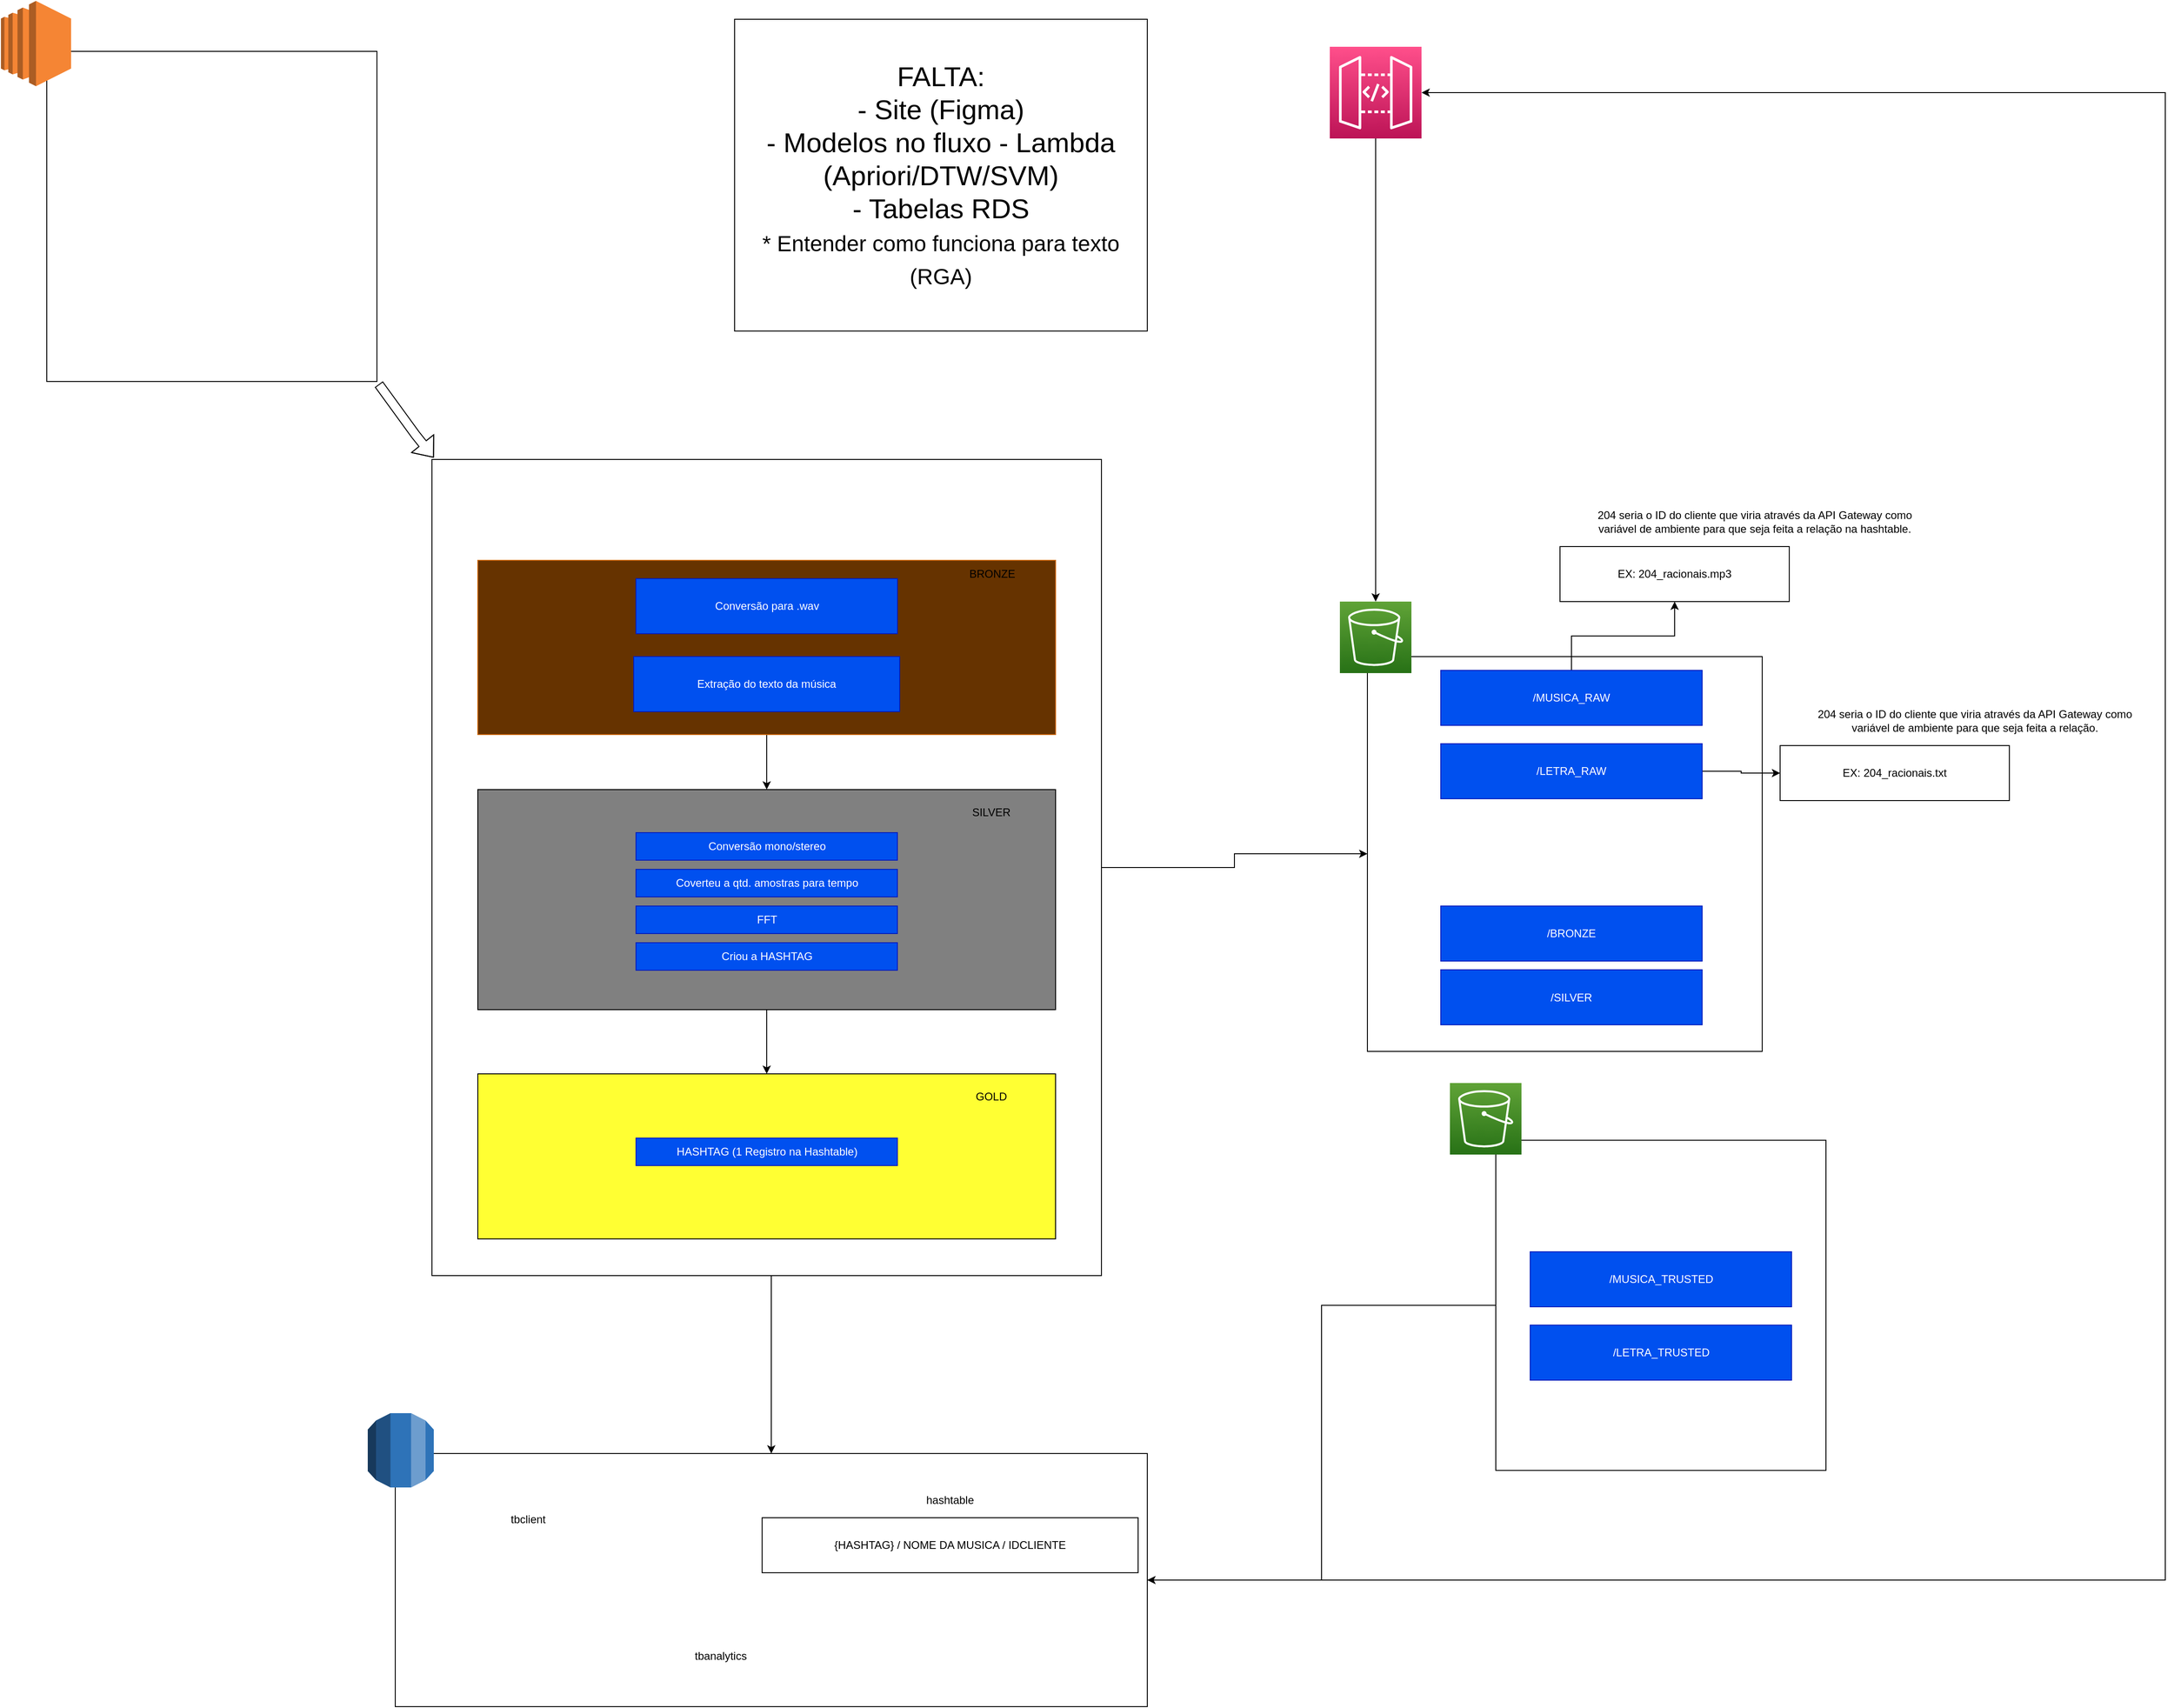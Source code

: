 <mxfile version="24.4.10" type="device">
  <diagram name="Página-1" id="v5zbuf2WOyBBfdB4b8hW">
    <mxGraphModel dx="1652" dy="798" grid="1" gridSize="10" guides="1" tooltips="1" connect="1" arrows="1" fold="1" page="1" pageScale="1" pageWidth="827" pageHeight="1169" math="0" shadow="0">
      <root>
        <mxCell id="0" />
        <mxCell id="1" parent="0" />
        <mxCell id="oydoxWEv9PunjYlYWt40-1" value="" style="whiteSpace=wrap;html=1;aspect=fixed;" parent="1" vertex="1">
          <mxGeometry x="140" y="95" width="360" height="360" as="geometry" />
        </mxCell>
        <mxCell id="oydoxWEv9PunjYlYWt40-2" value="" style="outlineConnect=0;dashed=0;verticalLabelPosition=bottom;verticalAlign=top;align=center;html=1;shape=mxgraph.aws3.ec2;fillColor=#F58534;gradientColor=none;" parent="1" vertex="1">
          <mxGeometry x="90" y="40" width="76.5" height="93" as="geometry" />
        </mxCell>
        <mxCell id="oydoxWEv9PunjYlYWt40-4" value="" style="shape=image;verticalLabelPosition=bottom;labelBackgroundColor=default;verticalAlign=top;aspect=fixed;imageAspect=0;image=https://upload.wikimedia.org/wikipedia/commons/thumb/f/f3/Apache_Spark_logo.svg/1200px-Apache_Spark_logo.svg.png;" parent="1" vertex="1">
          <mxGeometry x="214.07" y="210" width="211.86" height="110" as="geometry" />
        </mxCell>
        <mxCell id="oydoxWEv9PunjYlYWt40-5" value="" style="shape=flexArrow;endArrow=classic;html=1;rounded=0;" parent="1" edge="1">
          <mxGeometry width="50" height="50" relative="1" as="geometry">
            <mxPoint x="502" y="458" as="sourcePoint" />
            <mxPoint x="562" y="538" as="targetPoint" />
            <Array as="points">
              <mxPoint x="542" y="513" />
            </Array>
          </mxGeometry>
        </mxCell>
        <mxCell id="oydoxWEv9PunjYlYWt40-33" style="edgeStyle=orthogonalEdgeStyle;rounded=0;orthogonalLoop=1;jettySize=auto;html=1;" parent="1" source="oydoxWEv9PunjYlYWt40-6" target="oydoxWEv9PunjYlYWt40-27" edge="1">
          <mxGeometry relative="1" as="geometry">
            <Array as="points">
              <mxPoint x="1435" y="985" />
              <mxPoint x="1435" y="970" />
            </Array>
          </mxGeometry>
        </mxCell>
        <mxCell id="oydoxWEv9PunjYlYWt40-36" style="edgeStyle=orthogonalEdgeStyle;rounded=0;orthogonalLoop=1;jettySize=auto;html=1;" parent="1" source="oydoxWEv9PunjYlYWt40-6" target="oydoxWEv9PunjYlYWt40-48" edge="1">
          <mxGeometry relative="1" as="geometry">
            <mxPoint x="925" y="1540.0" as="targetPoint" />
            <Array as="points">
              <mxPoint x="930" y="1480" />
              <mxPoint x="930" y="1480" />
            </Array>
          </mxGeometry>
        </mxCell>
        <mxCell id="oydoxWEv9PunjYlYWt40-6" value="" style="rounded=0;whiteSpace=wrap;html=1;" parent="1" vertex="1">
          <mxGeometry x="560" y="540" width="730" height="890" as="geometry" />
        </mxCell>
        <mxCell id="oydoxWEv9PunjYlYWt40-7" value="" style="shape=image;verticalLabelPosition=bottom;labelBackgroundColor=default;verticalAlign=top;aspect=fixed;imageAspect=0;image=https://upload.wikimedia.org/wikipedia/commons/thumb/f/f3/Apache_Spark_logo.svg/1200px-Apache_Spark_logo.svg.png;" parent="1" vertex="1">
          <mxGeometry x="857.59" y="558" width="134.82" height="70" as="geometry" />
        </mxCell>
        <mxCell id="oydoxWEv9PunjYlYWt40-14" style="edgeStyle=orthogonalEdgeStyle;rounded=0;orthogonalLoop=1;jettySize=auto;html=1;" parent="1" source="oydoxWEv9PunjYlYWt40-8" target="oydoxWEv9PunjYlYWt40-13" edge="1">
          <mxGeometry relative="1" as="geometry" />
        </mxCell>
        <mxCell id="oydoxWEv9PunjYlYWt40-8" value="" style="rounded=0;whiteSpace=wrap;html=1;fillColor=#663300;fontColor=#ffffff;strokeColor=#CC6600;strokeWidth=1;" parent="1" vertex="1">
          <mxGeometry x="610" y="650" width="630" height="190" as="geometry" />
        </mxCell>
        <mxCell id="oydoxWEv9PunjYlYWt40-9" value="Conversão para .wav" style="rounded=0;whiteSpace=wrap;html=1;fillColor=#0050ef;fontColor=#ffffff;strokeColor=#001DBC;" parent="1" vertex="1">
          <mxGeometry x="782.5" y="670" width="285" height="60" as="geometry" />
        </mxCell>
        <mxCell id="oydoxWEv9PunjYlYWt40-11" value="Extração do texto da música" style="rounded=0;whiteSpace=wrap;html=1;fillColor=#0050ef;fontColor=#ffffff;strokeColor=#001DBC;" parent="1" vertex="1">
          <mxGeometry x="780" y="755" width="290" height="60" as="geometry" />
        </mxCell>
        <mxCell id="oydoxWEv9PunjYlYWt40-12" value="BRONZE" style="text;strokeColor=none;fillColor=none;align=left;verticalAlign=middle;spacingLeft=4;spacingRight=4;overflow=hidden;points=[[0,0.5],[1,0.5]];portConstraint=eastwest;rotatable=0;whiteSpace=wrap;html=1;" parent="1" vertex="1">
          <mxGeometry x="1140" y="650" width="80" height="30" as="geometry" />
        </mxCell>
        <mxCell id="oydoxWEv9PunjYlYWt40-24" style="edgeStyle=orthogonalEdgeStyle;rounded=0;orthogonalLoop=1;jettySize=auto;html=1;" parent="1" source="oydoxWEv9PunjYlYWt40-13" target="oydoxWEv9PunjYlYWt40-22" edge="1">
          <mxGeometry relative="1" as="geometry" />
        </mxCell>
        <mxCell id="oydoxWEv9PunjYlYWt40-13" value="" style="rounded=0;whiteSpace=wrap;html=1;fillColor=#808080;" parent="1" vertex="1">
          <mxGeometry x="610" y="900" width="630" height="240" as="geometry" />
        </mxCell>
        <mxCell id="oydoxWEv9PunjYlYWt40-15" value="SILVER" style="text;html=1;strokeColor=none;fillColor=none;align=center;verticalAlign=middle;whiteSpace=wrap;rounded=0;" parent="1" vertex="1">
          <mxGeometry x="1140" y="910" width="60" height="30" as="geometry" />
        </mxCell>
        <mxCell id="oydoxWEv9PunjYlYWt40-17" value="Conversão mono/stereo" style="rounded=0;whiteSpace=wrap;html=1;fillColor=#0050ef;fontColor=#ffffff;strokeColor=#001DBC;" parent="1" vertex="1">
          <mxGeometry x="782.5" y="947" width="285" height="30" as="geometry" />
        </mxCell>
        <mxCell id="oydoxWEv9PunjYlYWt40-18" value="Coverteu a qtd. amostras para tempo" style="rounded=0;whiteSpace=wrap;html=1;fillColor=#0050ef;fontColor=#ffffff;strokeColor=#001DBC;" parent="1" vertex="1">
          <mxGeometry x="782.5" y="987" width="285" height="30" as="geometry" />
        </mxCell>
        <mxCell id="oydoxWEv9PunjYlYWt40-19" value="FFT" style="rounded=0;whiteSpace=wrap;html=1;fillColor=#0050ef;fontColor=#ffffff;strokeColor=#001DBC;" parent="1" vertex="1">
          <mxGeometry x="782.5" y="1027" width="285" height="30" as="geometry" />
        </mxCell>
        <mxCell id="oydoxWEv9PunjYlYWt40-20" value="Criou a HASHTAG" style="rounded=0;whiteSpace=wrap;html=1;fillColor=#0050ef;fontColor=#ffffff;strokeColor=#001DBC;" parent="1" vertex="1">
          <mxGeometry x="782.5" y="1067" width="285" height="30" as="geometry" />
        </mxCell>
        <mxCell id="oydoxWEv9PunjYlYWt40-22" value="" style="rounded=0;whiteSpace=wrap;html=1;fillColor=#FFFF33;" parent="1" vertex="1">
          <mxGeometry x="610" y="1210" width="630" height="180" as="geometry" />
        </mxCell>
        <mxCell id="oydoxWEv9PunjYlYWt40-23" value="GOLD" style="text;html=1;strokeColor=none;fillColor=none;align=center;verticalAlign=middle;whiteSpace=wrap;rounded=0;fontColor=#000000;" parent="1" vertex="1">
          <mxGeometry x="1140" y="1220" width="60" height="30" as="geometry" />
        </mxCell>
        <mxCell id="oydoxWEv9PunjYlYWt40-25" value="HASHTAG (1 Registro na Hashtable)" style="rounded=0;whiteSpace=wrap;html=1;fillColor=#0050ef;fontColor=#ffffff;strokeColor=#001DBC;" parent="1" vertex="1">
          <mxGeometry x="782.5" y="1280" width="285" height="30" as="geometry" />
        </mxCell>
        <mxCell id="oydoxWEv9PunjYlYWt40-27" value="" style="whiteSpace=wrap;html=1;aspect=fixed;" parent="1" vertex="1">
          <mxGeometry x="1580" y="755" width="430.5" height="430.5" as="geometry" />
        </mxCell>
        <mxCell id="oydoxWEv9PunjYlYWt40-28" value="" style="sketch=0;points=[[0,0,0],[0.25,0,0],[0.5,0,0],[0.75,0,0],[1,0,0],[0,1,0],[0.25,1,0],[0.5,1,0],[0.75,1,0],[1,1,0],[0,0.25,0],[0,0.5,0],[0,0.75,0],[1,0.25,0],[1,0.5,0],[1,0.75,0]];outlineConnect=0;fontColor=#232F3E;gradientColor=#60A337;gradientDirection=north;fillColor=#277116;strokeColor=#ffffff;dashed=0;verticalLabelPosition=bottom;verticalAlign=top;align=center;html=1;fontSize=12;fontStyle=0;aspect=fixed;shape=mxgraph.aws4.resourceIcon;resIcon=mxgraph.aws4.s3;" parent="1" vertex="1">
          <mxGeometry x="1550" y="695" width="78" height="78" as="geometry" />
        </mxCell>
        <mxCell id="oydoxWEv9PunjYlYWt40-29" value="/BRONZE" style="rounded=0;whiteSpace=wrap;html=1;fillColor=#0050ef;fontColor=#ffffff;strokeColor=#001DBC;" parent="1" vertex="1">
          <mxGeometry x="1660" y="1027" width="285" height="60" as="geometry" />
        </mxCell>
        <mxCell id="oydoxWEv9PunjYlYWt40-30" value="/SILVER" style="rounded=0;whiteSpace=wrap;html=1;fillColor=#0050ef;fontColor=#ffffff;strokeColor=#001DBC;" parent="1" vertex="1">
          <mxGeometry x="1660" y="1096.5" width="285" height="60" as="geometry" />
        </mxCell>
        <mxCell id="oydoxWEv9PunjYlYWt40-38" style="edgeStyle=orthogonalEdgeStyle;rounded=0;orthogonalLoop=1;jettySize=auto;html=1;" parent="1" source="oydoxWEv9PunjYlYWt40-32" target="oydoxWEv9PunjYlYWt40-37" edge="1">
          <mxGeometry relative="1" as="geometry" />
        </mxCell>
        <mxCell id="oydoxWEv9PunjYlYWt40-32" value="/MUSICA_RAW" style="rounded=0;whiteSpace=wrap;html=1;fillColor=#0050ef;fontColor=#ffffff;strokeColor=#001DBC;" parent="1" vertex="1">
          <mxGeometry x="1660" y="770" width="285" height="60" as="geometry" />
        </mxCell>
        <mxCell id="oydoxWEv9PunjYlYWt40-37" value="EX: 204_racionais.mp3" style="rounded=0;whiteSpace=wrap;html=1;" parent="1" vertex="1">
          <mxGeometry x="1790" y="635" width="250" height="60" as="geometry" />
        </mxCell>
        <mxCell id="oydoxWEv9PunjYlYWt40-40" value="204 seria o ID do cliente que viria através da API Gateway como variável de ambiente para que seja feita a relação na hashtable." style="text;html=1;strokeColor=none;fillColor=none;align=center;verticalAlign=middle;whiteSpace=wrap;rounded=0;" parent="1" vertex="1">
          <mxGeometry x="1830" y="593" width="345" height="30" as="geometry" />
        </mxCell>
        <mxCell id="oydoxWEv9PunjYlYWt40-45" style="edgeStyle=orthogonalEdgeStyle;rounded=0;orthogonalLoop=1;jettySize=auto;html=1;" parent="1" source="oydoxWEv9PunjYlYWt40-44" target="oydoxWEv9PunjYlYWt40-28" edge="1">
          <mxGeometry relative="1" as="geometry" />
        </mxCell>
        <mxCell id="oydoxWEv9PunjYlYWt40-44" value="" style="sketch=0;points=[[0,0,0],[0.25,0,0],[0.5,0,0],[0.75,0,0],[1,0,0],[0,1,0],[0.25,1,0],[0.5,1,0],[0.75,1,0],[1,1,0],[0,0.25,0],[0,0.5,0],[0,0.75,0],[1,0.25,0],[1,0.5,0],[1,0.75,0]];outlineConnect=0;fontColor=#232F3E;gradientColor=#FF4F8B;gradientDirection=north;fillColor=#BC1356;strokeColor=#ffffff;dashed=0;verticalLabelPosition=bottom;verticalAlign=top;align=center;html=1;fontSize=12;fontStyle=0;aspect=fixed;shape=mxgraph.aws4.resourceIcon;resIcon=mxgraph.aws4.api_gateway;" parent="1" vertex="1">
          <mxGeometry x="1539" y="90" width="100" height="100" as="geometry" />
        </mxCell>
        <mxCell id="oydoxWEv9PunjYlYWt40-62" style="edgeStyle=orthogonalEdgeStyle;rounded=0;orthogonalLoop=1;jettySize=auto;html=1;entryX=1;entryY=0.5;entryDx=0;entryDy=0;entryPerimeter=0;" parent="1" source="oydoxWEv9PunjYlYWt40-48" target="oydoxWEv9PunjYlYWt40-44" edge="1">
          <mxGeometry relative="1" as="geometry">
            <Array as="points">
              <mxPoint x="2450" y="1762" />
              <mxPoint x="2450" y="140" />
            </Array>
          </mxGeometry>
        </mxCell>
        <mxCell id="oydoxWEv9PunjYlYWt40-48" value="" style="rounded=0;whiteSpace=wrap;html=1;" parent="1" vertex="1">
          <mxGeometry x="520" y="1624" width="820" height="276" as="geometry" />
        </mxCell>
        <mxCell id="oydoxWEv9PunjYlYWt40-46" value="" style="outlineConnect=0;dashed=0;verticalLabelPosition=bottom;verticalAlign=top;align=center;html=1;shape=mxgraph.aws3.rds;fillColor=#2E73B8;gradientColor=none;" parent="1" vertex="1">
          <mxGeometry x="490.0" y="1580" width="72" height="81" as="geometry" />
        </mxCell>
        <mxCell id="oydoxWEv9PunjYlYWt40-34" value="{HASHTAG} / NOME DA MUSICA / IDCLIENTE" style="rounded=0;whiteSpace=wrap;html=1;" parent="1" vertex="1">
          <mxGeometry x="920" y="1694" width="410" height="60" as="geometry" />
        </mxCell>
        <mxCell id="oydoxWEv9PunjYlYWt40-35" value="hashtable" style="text;html=1;strokeColor=none;fillColor=none;align=center;verticalAlign=middle;whiteSpace=wrap;rounded=0;" parent="1" vertex="1">
          <mxGeometry x="1070" y="1640" width="110" height="70" as="geometry" />
        </mxCell>
        <mxCell id="oydoxWEv9PunjYlYWt40-54" style="edgeStyle=orthogonalEdgeStyle;rounded=0;orthogonalLoop=1;jettySize=auto;html=1;" parent="1" source="oydoxWEv9PunjYlYWt40-50" target="oydoxWEv9PunjYlYWt40-52" edge="1">
          <mxGeometry relative="1" as="geometry" />
        </mxCell>
        <mxCell id="oydoxWEv9PunjYlYWt40-50" value="/LETRA_RAW" style="rounded=0;whiteSpace=wrap;html=1;fillColor=#0050ef;fontColor=#ffffff;strokeColor=#001DBC;" parent="1" vertex="1">
          <mxGeometry x="1660" y="850" width="285" height="60" as="geometry" />
        </mxCell>
        <mxCell id="oydoxWEv9PunjYlYWt40-52" value="EX: 204_racionais.txt" style="rounded=0;whiteSpace=wrap;html=1;" parent="1" vertex="1">
          <mxGeometry x="2030" y="852" width="250" height="60" as="geometry" />
        </mxCell>
        <mxCell id="oydoxWEv9PunjYlYWt40-53" value="204 seria o ID do cliente que viria através da API Gateway como variável de ambiente para que seja feita a relação." style="text;html=1;strokeColor=none;fillColor=none;align=center;verticalAlign=middle;whiteSpace=wrap;rounded=0;" parent="1" vertex="1">
          <mxGeometry x="2070" y="810" width="345" height="30" as="geometry" />
        </mxCell>
        <mxCell id="oydoxWEv9PunjYlYWt40-59" style="edgeStyle=orthogonalEdgeStyle;rounded=0;orthogonalLoop=1;jettySize=auto;html=1;" parent="1" source="oydoxWEv9PunjYlYWt40-55" target="oydoxWEv9PunjYlYWt40-48" edge="1">
          <mxGeometry relative="1" as="geometry" />
        </mxCell>
        <mxCell id="oydoxWEv9PunjYlYWt40-55" value="" style="whiteSpace=wrap;html=1;aspect=fixed;" parent="1" vertex="1">
          <mxGeometry x="1720" y="1282.38" width="360" height="360" as="geometry" />
        </mxCell>
        <mxCell id="oydoxWEv9PunjYlYWt40-56" value="" style="sketch=0;points=[[0,0,0],[0.25,0,0],[0.5,0,0],[0.75,0,0],[1,0,0],[0,1,0],[0.25,1,0],[0.5,1,0],[0.75,1,0],[1,1,0],[0,0.25,0],[0,0.5,0],[0,0.75,0],[1,0.25,0],[1,0.5,0],[1,0.75,0]];outlineConnect=0;fontColor=#232F3E;gradientColor=#60A337;gradientDirection=north;fillColor=#277116;strokeColor=#ffffff;dashed=0;verticalLabelPosition=bottom;verticalAlign=top;align=center;html=1;fontSize=12;fontStyle=0;aspect=fixed;shape=mxgraph.aws4.resourceIcon;resIcon=mxgraph.aws4.s3;" parent="1" vertex="1">
          <mxGeometry x="1670" y="1220" width="78" height="78" as="geometry" />
        </mxCell>
        <mxCell id="oydoxWEv9PunjYlYWt40-57" value="/MUSICA_TRUSTED" style="rounded=0;whiteSpace=wrap;html=1;fillColor=#0050ef;fontColor=#ffffff;strokeColor=#001DBC;" parent="1" vertex="1">
          <mxGeometry x="1757.5" y="1404" width="285" height="60" as="geometry" />
        </mxCell>
        <mxCell id="oydoxWEv9PunjYlYWt40-58" value="/LETRA_TRUSTED" style="rounded=0;whiteSpace=wrap;html=1;fillColor=#0050ef;fontColor=#ffffff;strokeColor=#001DBC;" parent="1" vertex="1">
          <mxGeometry x="1757.5" y="1484" width="285" height="60" as="geometry" />
        </mxCell>
        <mxCell id="oydoxWEv9PunjYlYWt40-60" value="tbclient" style="text;html=1;strokeColor=none;fillColor=none;align=center;verticalAlign=middle;whiteSpace=wrap;rounded=0;" parent="1" vertex="1">
          <mxGeometry x="610" y="1661" width="110" height="70" as="geometry" />
        </mxCell>
        <mxCell id="oydoxWEv9PunjYlYWt40-61" value="tbanalytics" style="text;html=1;strokeColor=none;fillColor=none;align=center;verticalAlign=middle;whiteSpace=wrap;rounded=0;" parent="1" vertex="1">
          <mxGeometry x="820" y="1810" width="110" height="70" as="geometry" />
        </mxCell>
        <mxCell id="oydoxWEv9PunjYlYWt40-64" value="&lt;font style=&quot;font-size: 30px;&quot;&gt;&lt;span style=&quot;font-size: 30px;&quot;&gt;FALTA:&lt;/span&gt;&lt;br&gt;&lt;span style=&quot;font-size: 30px;&quot;&gt;- Site (Figma)&lt;/span&gt;&lt;br&gt;&lt;span style=&quot;font-size: 30px;&quot;&gt;- Modelos no fluxo - Lambda (Apriori/DTW/SVM)&lt;br&gt;&lt;/span&gt;- Tabelas RDS&lt;br&gt;&lt;font style=&quot;font-size: 24px;&quot;&gt;* Entender como funciona para texto (RGA)&lt;/font&gt;&lt;br&gt;&lt;/font&gt;" style="rounded=0;whiteSpace=wrap;html=1;" parent="1" vertex="1">
          <mxGeometry x="890" y="60" width="450" height="340" as="geometry" />
        </mxCell>
      </root>
    </mxGraphModel>
  </diagram>
</mxfile>
